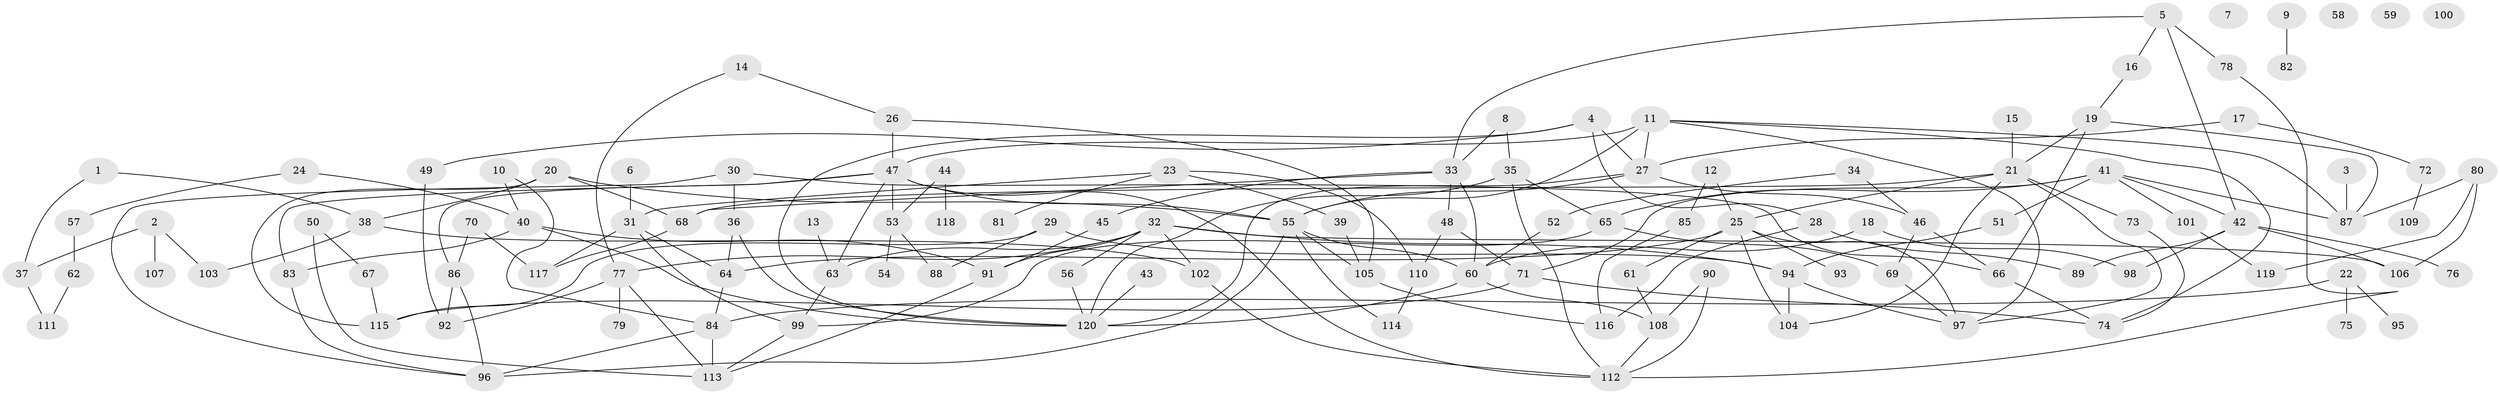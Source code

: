 // coarse degree distribution, {3: 0.16049382716049382, 1: 0.16049382716049382, 8: 0.04938271604938271, 0: 0.06172839506172839, 2: 0.24691358024691357, 5: 0.06172839506172839, 9: 0.024691358024691357, 7: 0.04938271604938271, 6: 0.07407407407407407, 11: 0.012345679012345678, 4: 0.07407407407407407, 10: 0.024691358024691357}
// Generated by graph-tools (version 1.1) at 2025/41/03/06/25 10:41:20]
// undirected, 120 vertices, 183 edges
graph export_dot {
graph [start="1"]
  node [color=gray90,style=filled];
  1;
  2;
  3;
  4;
  5;
  6;
  7;
  8;
  9;
  10;
  11;
  12;
  13;
  14;
  15;
  16;
  17;
  18;
  19;
  20;
  21;
  22;
  23;
  24;
  25;
  26;
  27;
  28;
  29;
  30;
  31;
  32;
  33;
  34;
  35;
  36;
  37;
  38;
  39;
  40;
  41;
  42;
  43;
  44;
  45;
  46;
  47;
  48;
  49;
  50;
  51;
  52;
  53;
  54;
  55;
  56;
  57;
  58;
  59;
  60;
  61;
  62;
  63;
  64;
  65;
  66;
  67;
  68;
  69;
  70;
  71;
  72;
  73;
  74;
  75;
  76;
  77;
  78;
  79;
  80;
  81;
  82;
  83;
  84;
  85;
  86;
  87;
  88;
  89;
  90;
  91;
  92;
  93;
  94;
  95;
  96;
  97;
  98;
  99;
  100;
  101;
  102;
  103;
  104;
  105;
  106;
  107;
  108;
  109;
  110;
  111;
  112;
  113;
  114;
  115;
  116;
  117;
  118;
  119;
  120;
  1 -- 37;
  1 -- 38;
  2 -- 37;
  2 -- 103;
  2 -- 107;
  3 -- 87;
  4 -- 27;
  4 -- 28;
  4 -- 49;
  4 -- 120;
  5 -- 16;
  5 -- 33;
  5 -- 42;
  5 -- 78;
  6 -- 31;
  8 -- 33;
  8 -- 35;
  9 -- 82;
  10 -- 40;
  10 -- 84;
  11 -- 27;
  11 -- 47;
  11 -- 55;
  11 -- 74;
  11 -- 87;
  11 -- 97;
  12 -- 25;
  12 -- 85;
  13 -- 63;
  14 -- 26;
  14 -- 77;
  15 -- 21;
  16 -- 19;
  17 -- 27;
  17 -- 72;
  18 -- 60;
  18 -- 98;
  19 -- 21;
  19 -- 66;
  19 -- 87;
  20 -- 38;
  20 -- 55;
  20 -- 68;
  20 -- 115;
  21 -- 25;
  21 -- 68;
  21 -- 73;
  21 -- 97;
  21 -- 104;
  22 -- 75;
  22 -- 84;
  22 -- 95;
  23 -- 31;
  23 -- 39;
  23 -- 81;
  23 -- 110;
  24 -- 40;
  24 -- 57;
  25 -- 61;
  25 -- 64;
  25 -- 93;
  25 -- 97;
  25 -- 104;
  26 -- 47;
  26 -- 105;
  27 -- 46;
  27 -- 55;
  27 -- 120;
  28 -- 89;
  28 -- 116;
  29 -- 88;
  29 -- 94;
  29 -- 115;
  30 -- 36;
  30 -- 66;
  30 -- 96;
  31 -- 64;
  31 -- 99;
  31 -- 117;
  32 -- 56;
  32 -- 63;
  32 -- 77;
  32 -- 91;
  32 -- 94;
  32 -- 102;
  32 -- 106;
  33 -- 45;
  33 -- 48;
  33 -- 60;
  33 -- 68;
  34 -- 46;
  34 -- 52;
  35 -- 65;
  35 -- 112;
  35 -- 120;
  36 -- 64;
  36 -- 120;
  37 -- 111;
  38 -- 102;
  38 -- 103;
  39 -- 105;
  40 -- 83;
  40 -- 91;
  40 -- 120;
  41 -- 42;
  41 -- 51;
  41 -- 65;
  41 -- 71;
  41 -- 87;
  41 -- 101;
  42 -- 76;
  42 -- 89;
  42 -- 98;
  42 -- 106;
  43 -- 120;
  44 -- 53;
  44 -- 118;
  45 -- 91;
  46 -- 66;
  46 -- 69;
  47 -- 53;
  47 -- 55;
  47 -- 63;
  47 -- 83;
  47 -- 86;
  47 -- 112;
  48 -- 71;
  48 -- 110;
  49 -- 92;
  50 -- 67;
  50 -- 113;
  51 -- 94;
  52 -- 60;
  53 -- 54;
  53 -- 88;
  55 -- 60;
  55 -- 96;
  55 -- 105;
  55 -- 114;
  56 -- 120;
  57 -- 62;
  60 -- 108;
  60 -- 120;
  61 -- 108;
  62 -- 111;
  63 -- 99;
  64 -- 84;
  65 -- 69;
  65 -- 99;
  66 -- 74;
  67 -- 115;
  68 -- 117;
  69 -- 97;
  70 -- 86;
  70 -- 117;
  71 -- 74;
  71 -- 115;
  72 -- 109;
  73 -- 74;
  77 -- 79;
  77 -- 92;
  77 -- 113;
  78 -- 112;
  80 -- 87;
  80 -- 106;
  80 -- 119;
  83 -- 96;
  84 -- 96;
  84 -- 113;
  85 -- 116;
  86 -- 92;
  86 -- 96;
  90 -- 108;
  90 -- 112;
  91 -- 113;
  94 -- 97;
  94 -- 104;
  99 -- 113;
  101 -- 119;
  102 -- 112;
  105 -- 116;
  108 -- 112;
  110 -- 114;
}
